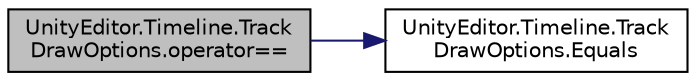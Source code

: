 digraph "UnityEditor.Timeline.TrackDrawOptions.operator=="
{
 // LATEX_PDF_SIZE
  edge [fontname="Helvetica",fontsize="10",labelfontname="Helvetica",labelfontsize="10"];
  node [fontname="Helvetica",fontsize="10",shape=record];
  rankdir="LR";
  Node1 [label="UnityEditor.Timeline.Track\lDrawOptions.operator==",height=0.2,width=0.4,color="black", fillcolor="grey75", style="filled", fontcolor="black",tooltip=" "];
  Node1 -> Node2 [color="midnightblue",fontsize="10",style="solid",fontname="Helvetica"];
  Node2 [label="UnityEditor.Timeline.Track\lDrawOptions.Equals",height=0.2,width=0.4,color="black", fillcolor="white", style="filled",URL="$struct_unity_editor_1_1_timeline_1_1_track_draw_options.html#a33e4667290be0d83150c22b7bb28a4b0",tooltip=" "];
}
